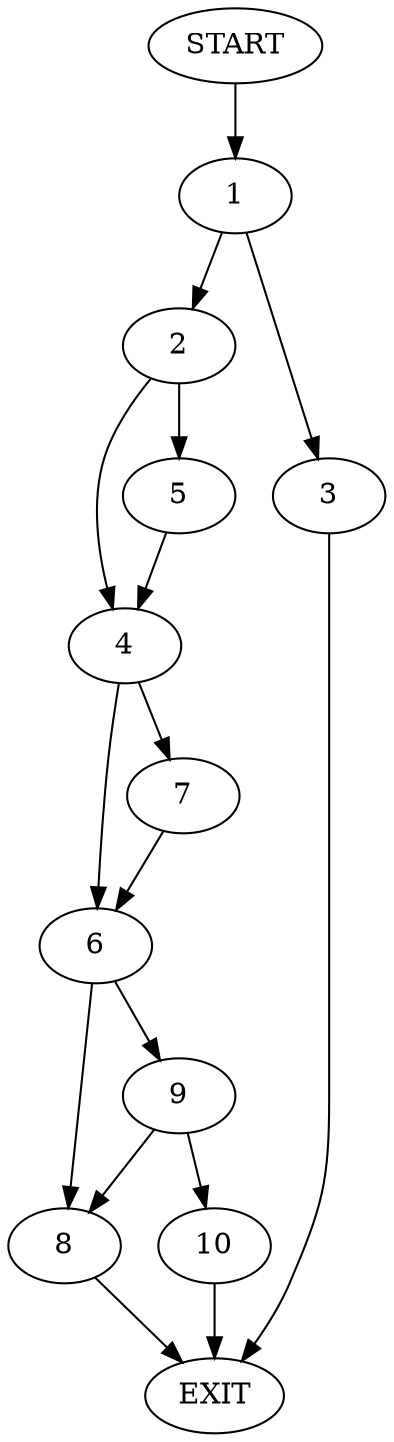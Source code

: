 digraph {
0 [label="START"]
11 [label="EXIT"]
0 -> 1
1 -> 2
1 -> 3
3 -> 11
2 -> 4
2 -> 5
4 -> 6
4 -> 7
5 -> 4
7 -> 6
6 -> 8
6 -> 9
9 -> 8
9 -> 10
8 -> 11
10 -> 11
}
